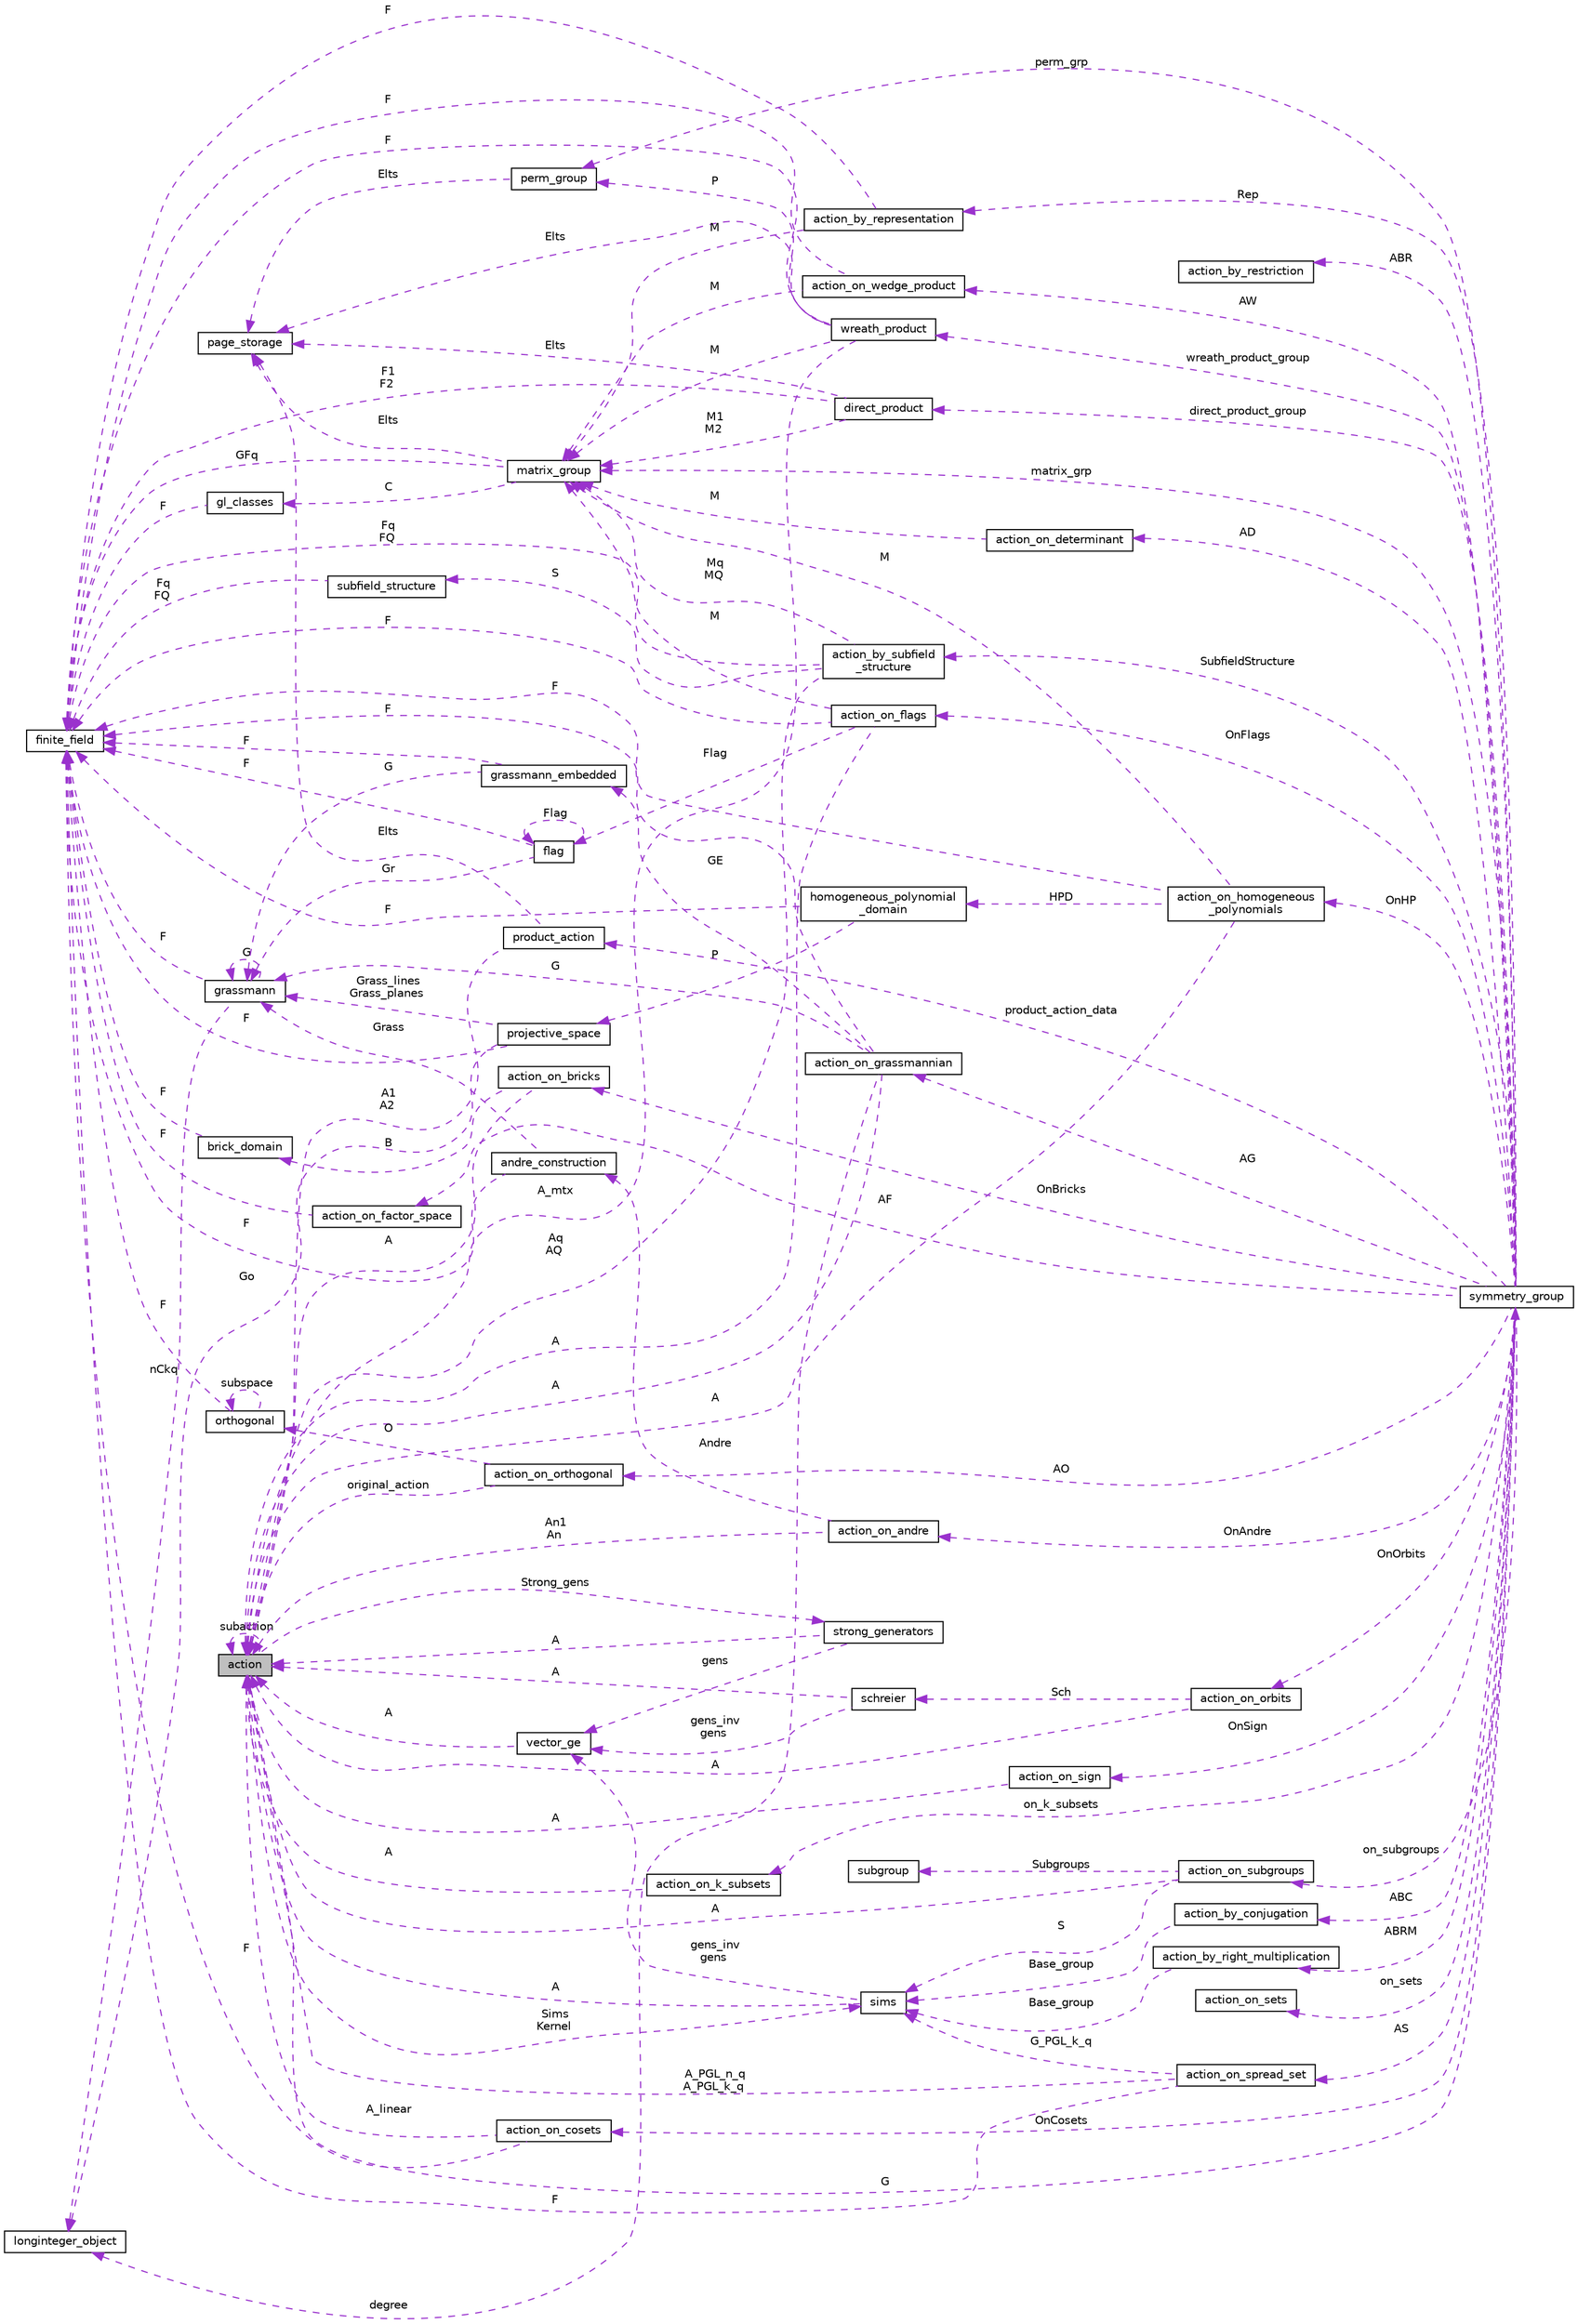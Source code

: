 digraph "action"
{
  edge [fontname="Helvetica",fontsize="10",labelfontname="Helvetica",labelfontsize="10"];
  node [fontname="Helvetica",fontsize="10",shape=record];
  rankdir="LR";
  Node1 [label="action",height=0.2,width=0.4,color="black", fillcolor="grey75", style="filled", fontcolor="black"];
  Node2 -> Node1 [dir="back",color="darkorchid3",fontsize="10",style="dashed",label=" G" ,fontname="Helvetica"];
  Node2 [label="symmetry_group",height=0.2,width=0.4,color="black", fillcolor="white", style="filled",URL="$dd/d3b/unionsymmetry__group.html"];
  Node3 -> Node2 [dir="back",color="darkorchid3",fontsize="10",style="dashed",label=" product_action_data" ,fontname="Helvetica"];
  Node3 [label="product_action",height=0.2,width=0.4,color="black", fillcolor="white", style="filled",URL="$d8/d74/classproduct__action.html"];
  Node4 -> Node3 [dir="back",color="darkorchid3",fontsize="10",style="dashed",label=" Elts" ,fontname="Helvetica"];
  Node4 [label="page_storage",height=0.2,width=0.4,color="black", fillcolor="white", style="filled",URL="$dc/d72/classpage__storage.html"];
  Node1 -> Node3 [dir="back",color="darkorchid3",fontsize="10",style="dashed",label=" A1\nA2" ,fontname="Helvetica"];
  Node5 -> Node2 [dir="back",color="darkorchid3",fontsize="10",style="dashed",label=" ABR" ,fontname="Helvetica"];
  Node5 [label="action_by_restriction",height=0.2,width=0.4,color="black", fillcolor="white", style="filled",URL="$d1/d7e/classaction__by__restriction.html"];
  Node6 -> Node2 [dir="back",color="darkorchid3",fontsize="10",style="dashed",label=" OnFlags" ,fontname="Helvetica"];
  Node6 [label="action_on_flags",height=0.2,width=0.4,color="black", fillcolor="white", style="filled",URL="$dd/dc4/classaction__on__flags.html"];
  Node1 -> Node6 [dir="back",color="darkorchid3",fontsize="10",style="dashed",label=" A" ,fontname="Helvetica"];
  Node7 -> Node6 [dir="back",color="darkorchid3",fontsize="10",style="dashed",label=" M" ,fontname="Helvetica"];
  Node7 [label="matrix_group",height=0.2,width=0.4,color="black", fillcolor="white", style="filled",URL="$d3/ded/classmatrix__group.html"];
  Node4 -> Node7 [dir="back",color="darkorchid3",fontsize="10",style="dashed",label=" Elts" ,fontname="Helvetica"];
  Node8 -> Node7 [dir="back",color="darkorchid3",fontsize="10",style="dashed",label=" C" ,fontname="Helvetica"];
  Node8 [label="gl_classes",height=0.2,width=0.4,color="black", fillcolor="white", style="filled",URL="$d6/dab/classgl__classes.html"];
  Node9 -> Node8 [dir="back",color="darkorchid3",fontsize="10",style="dashed",label=" F" ,fontname="Helvetica"];
  Node9 [label="finite_field",height=0.2,width=0.4,color="black", fillcolor="white", style="filled",URL="$df/d5a/classfinite__field.html"];
  Node9 -> Node7 [dir="back",color="darkorchid3",fontsize="10",style="dashed",label=" GFq" ,fontname="Helvetica"];
  Node10 -> Node6 [dir="back",color="darkorchid3",fontsize="10",style="dashed",label=" Flag" ,fontname="Helvetica"];
  Node10 [label="flag",height=0.2,width=0.4,color="black", fillcolor="white", style="filled",URL="$d8/d06/classflag.html"];
  Node10 -> Node10 [dir="back",color="darkorchid3",fontsize="10",style="dashed",label=" Flag" ,fontname="Helvetica"];
  Node11 -> Node10 [dir="back",color="darkorchid3",fontsize="10",style="dashed",label=" Gr" ,fontname="Helvetica"];
  Node11 [label="grassmann",height=0.2,width=0.4,color="black", fillcolor="white", style="filled",URL="$df/d02/classgrassmann.html"];
  Node12 -> Node11 [dir="back",color="darkorchid3",fontsize="10",style="dashed",label=" nCkq" ,fontname="Helvetica"];
  Node12 [label="longinteger_object",height=0.2,width=0.4,color="black", fillcolor="white", style="filled",URL="$dd/d7e/classlonginteger__object.html"];
  Node11 -> Node11 [dir="back",color="darkorchid3",fontsize="10",style="dashed",label=" G" ,fontname="Helvetica"];
  Node9 -> Node11 [dir="back",color="darkorchid3",fontsize="10",style="dashed",label=" F" ,fontname="Helvetica"];
  Node9 -> Node10 [dir="back",color="darkorchid3",fontsize="10",style="dashed",label=" F" ,fontname="Helvetica"];
  Node9 -> Node6 [dir="back",color="darkorchid3",fontsize="10",style="dashed",label=" F" ,fontname="Helvetica"];
  Node13 -> Node2 [dir="back",color="darkorchid3",fontsize="10",style="dashed",label=" AW" ,fontname="Helvetica"];
  Node13 [label="action_on_wedge_product",height=0.2,width=0.4,color="black", fillcolor="white", style="filled",URL="$d0/deb/classaction__on__wedge__product.html"];
  Node7 -> Node13 [dir="back",color="darkorchid3",fontsize="10",style="dashed",label=" M" ,fontname="Helvetica"];
  Node9 -> Node13 [dir="back",color="darkorchid3",fontsize="10",style="dashed",label=" F" ,fontname="Helvetica"];
  Node14 -> Node2 [dir="back",color="darkorchid3",fontsize="10",style="dashed",label=" AF" ,fontname="Helvetica"];
  Node14 [label="action_on_factor_space",height=0.2,width=0.4,color="black", fillcolor="white", style="filled",URL="$d5/d25/classaction__on__factor__space.html"];
  Node9 -> Node14 [dir="back",color="darkorchid3",fontsize="10",style="dashed",label=" F" ,fontname="Helvetica"];
  Node15 -> Node2 [dir="back",color="darkorchid3",fontsize="10",style="dashed",label=" OnCosets" ,fontname="Helvetica"];
  Node15 [label="action_on_cosets",height=0.2,width=0.4,color="black", fillcolor="white", style="filled",URL="$d3/d72/classaction__on__cosets.html"];
  Node1 -> Node15 [dir="back",color="darkorchid3",fontsize="10",style="dashed",label=" A_linear" ,fontname="Helvetica"];
  Node9 -> Node15 [dir="back",color="darkorchid3",fontsize="10",style="dashed",label=" F" ,fontname="Helvetica"];
  Node16 -> Node2 [dir="back",color="darkorchid3",fontsize="10",style="dashed",label=" AO" ,fontname="Helvetica"];
  Node16 [label="action_on_orthogonal",height=0.2,width=0.4,color="black", fillcolor="white", style="filled",URL="$dc/d87/classaction__on__orthogonal.html"];
  Node1 -> Node16 [dir="back",color="darkorchid3",fontsize="10",style="dashed",label=" original_action" ,fontname="Helvetica"];
  Node17 -> Node16 [dir="back",color="darkorchid3",fontsize="10",style="dashed",label=" O" ,fontname="Helvetica"];
  Node17 [label="orthogonal",height=0.2,width=0.4,color="black", fillcolor="white", style="filled",URL="$d7/daa/classorthogonal.html"];
  Node17 -> Node17 [dir="back",color="darkorchid3",fontsize="10",style="dashed",label=" subspace" ,fontname="Helvetica"];
  Node9 -> Node17 [dir="back",color="darkorchid3",fontsize="10",style="dashed",label=" F" ,fontname="Helvetica"];
  Node18 -> Node2 [dir="back",color="darkorchid3",fontsize="10",style="dashed",label=" AG" ,fontname="Helvetica"];
  Node18 [label="action_on_grassmannian",height=0.2,width=0.4,color="black", fillcolor="white", style="filled",URL="$d9/ddf/classaction__on__grassmannian.html"];
  Node12 -> Node18 [dir="back",color="darkorchid3",fontsize="10",style="dashed",label=" degree" ,fontname="Helvetica"];
  Node19 -> Node18 [dir="back",color="darkorchid3",fontsize="10",style="dashed",label=" GE" ,fontname="Helvetica"];
  Node19 [label="grassmann_embedded",height=0.2,width=0.4,color="black", fillcolor="white", style="filled",URL="$d4/dda/classgrassmann__embedded.html"];
  Node11 -> Node19 [dir="back",color="darkorchid3",fontsize="10",style="dashed",label=" G" ,fontname="Helvetica"];
  Node9 -> Node19 [dir="back",color="darkorchid3",fontsize="10",style="dashed",label=" F" ,fontname="Helvetica"];
  Node1 -> Node18 [dir="back",color="darkorchid3",fontsize="10",style="dashed",label=" A" ,fontname="Helvetica"];
  Node11 -> Node18 [dir="back",color="darkorchid3",fontsize="10",style="dashed",label=" G" ,fontname="Helvetica"];
  Node9 -> Node18 [dir="back",color="darkorchid3",fontsize="10",style="dashed",label=" F" ,fontname="Helvetica"];
  Node20 -> Node2 [dir="back",color="darkorchid3",fontsize="10",style="dashed",label=" OnHP" ,fontname="Helvetica"];
  Node20 [label="action_on_homogeneous\l_polynomials",height=0.2,width=0.4,color="black", fillcolor="white", style="filled",URL="$d5/dd4/classaction__on__homogeneous__polynomials.html"];
  Node1 -> Node20 [dir="back",color="darkorchid3",fontsize="10",style="dashed",label=" A" ,fontname="Helvetica"];
  Node7 -> Node20 [dir="back",color="darkorchid3",fontsize="10",style="dashed",label=" M" ,fontname="Helvetica"];
  Node9 -> Node20 [dir="back",color="darkorchid3",fontsize="10",style="dashed",label=" F" ,fontname="Helvetica"];
  Node21 -> Node20 [dir="back",color="darkorchid3",fontsize="10",style="dashed",label=" HPD" ,fontname="Helvetica"];
  Node21 [label="homogeneous_polynomial\l_domain",height=0.2,width=0.4,color="black", fillcolor="white", style="filled",URL="$d2/da7/classhomogeneous__polynomial__domain.html"];
  Node22 -> Node21 [dir="back",color="darkorchid3",fontsize="10",style="dashed",label=" P" ,fontname="Helvetica"];
  Node22 [label="projective_space",height=0.2,width=0.4,color="black", fillcolor="white", style="filled",URL="$d2/d17/classprojective__space.html"];
  Node12 -> Node22 [dir="back",color="darkorchid3",fontsize="10",style="dashed",label=" Go" ,fontname="Helvetica"];
  Node9 -> Node22 [dir="back",color="darkorchid3",fontsize="10",style="dashed",label=" F" ,fontname="Helvetica"];
  Node11 -> Node22 [dir="back",color="darkorchid3",fontsize="10",style="dashed",label=" Grass_lines\nGrass_planes" ,fontname="Helvetica"];
  Node9 -> Node21 [dir="back",color="darkorchid3",fontsize="10",style="dashed",label=" F" ,fontname="Helvetica"];
  Node23 -> Node2 [dir="back",color="darkorchid3",fontsize="10",style="dashed",label=" OnOrbits" ,fontname="Helvetica"];
  Node23 [label="action_on_orbits",height=0.2,width=0.4,color="black", fillcolor="white", style="filled",URL="$da/d89/classaction__on__orbits.html"];
  Node1 -> Node23 [dir="back",color="darkorchid3",fontsize="10",style="dashed",label=" A" ,fontname="Helvetica"];
  Node24 -> Node23 [dir="back",color="darkorchid3",fontsize="10",style="dashed",label=" Sch" ,fontname="Helvetica"];
  Node24 [label="schreier",height=0.2,width=0.4,color="black", fillcolor="white", style="filled",URL="$d3/dd6/classschreier.html"];
  Node1 -> Node24 [dir="back",color="darkorchid3",fontsize="10",style="dashed",label=" A" ,fontname="Helvetica"];
  Node25 -> Node24 [dir="back",color="darkorchid3",fontsize="10",style="dashed",label=" gens_inv\ngens" ,fontname="Helvetica"];
  Node25 [label="vector_ge",height=0.2,width=0.4,color="black", fillcolor="white", style="filled",URL="$d4/d6e/classvector__ge.html"];
  Node1 -> Node25 [dir="back",color="darkorchid3",fontsize="10",style="dashed",label=" A" ,fontname="Helvetica"];
  Node26 -> Node2 [dir="back",color="darkorchid3",fontsize="10",style="dashed",label=" AD" ,fontname="Helvetica"];
  Node26 [label="action_on_determinant",height=0.2,width=0.4,color="black", fillcolor="white", style="filled",URL="$d4/d32/classaction__on__determinant.html"];
  Node7 -> Node26 [dir="back",color="darkorchid3",fontsize="10",style="dashed",label=" M" ,fontname="Helvetica"];
  Node27 -> Node2 [dir="back",color="darkorchid3",fontsize="10",style="dashed",label=" on_k_subsets" ,fontname="Helvetica"];
  Node27 [label="action_on_k_subsets",height=0.2,width=0.4,color="black", fillcolor="white", style="filled",URL="$d3/d04/classaction__on__k__subsets.html"];
  Node1 -> Node27 [dir="back",color="darkorchid3",fontsize="10",style="dashed",label=" A" ,fontname="Helvetica"];
  Node28 -> Node2 [dir="back",color="darkorchid3",fontsize="10",style="dashed",label=" wreath_product_group" ,fontname="Helvetica"];
  Node28 [label="wreath_product",height=0.2,width=0.4,color="black", fillcolor="white", style="filled",URL="$d8/dfa/classwreath__product.html"];
  Node4 -> Node28 [dir="back",color="darkorchid3",fontsize="10",style="dashed",label=" Elts" ,fontname="Helvetica"];
  Node1 -> Node28 [dir="back",color="darkorchid3",fontsize="10",style="dashed",label=" A_mtx" ,fontname="Helvetica"];
  Node7 -> Node28 [dir="back",color="darkorchid3",fontsize="10",style="dashed",label=" M" ,fontname="Helvetica"];
  Node29 -> Node28 [dir="back",color="darkorchid3",fontsize="10",style="dashed",label=" P" ,fontname="Helvetica"];
  Node29 [label="perm_group",height=0.2,width=0.4,color="black", fillcolor="white", style="filled",URL="$df/d0a/classperm__group.html"];
  Node4 -> Node29 [dir="back",color="darkorchid3",fontsize="10",style="dashed",label=" Elts" ,fontname="Helvetica"];
  Node9 -> Node28 [dir="back",color="darkorchid3",fontsize="10",style="dashed",label=" F" ,fontname="Helvetica"];
  Node30 -> Node2 [dir="back",color="darkorchid3",fontsize="10",style="dashed",label=" on_subgroups" ,fontname="Helvetica"];
  Node30 [label="action_on_subgroups",height=0.2,width=0.4,color="black", fillcolor="white", style="filled",URL="$d6/da4/classaction__on__subgroups.html"];
  Node31 -> Node30 [dir="back",color="darkorchid3",fontsize="10",style="dashed",label=" Subgroups" ,fontname="Helvetica"];
  Node31 [label="subgroup",height=0.2,width=0.4,color="black", fillcolor="white", style="filled",URL="$d0/d0a/classsubgroup.html"];
  Node1 -> Node30 [dir="back",color="darkorchid3",fontsize="10",style="dashed",label=" A" ,fontname="Helvetica"];
  Node32 -> Node30 [dir="back",color="darkorchid3",fontsize="10",style="dashed",label=" S" ,fontname="Helvetica"];
  Node32 [label="sims",height=0.2,width=0.4,color="black", fillcolor="white", style="filled",URL="$d9/df3/classsims.html"];
  Node1 -> Node32 [dir="back",color="darkorchid3",fontsize="10",style="dashed",label=" A" ,fontname="Helvetica"];
  Node25 -> Node32 [dir="back",color="darkorchid3",fontsize="10",style="dashed",label=" gens_inv\ngens" ,fontname="Helvetica"];
  Node7 -> Node2 [dir="back",color="darkorchid3",fontsize="10",style="dashed",label=" matrix_grp" ,fontname="Helvetica"];
  Node33 -> Node2 [dir="back",color="darkorchid3",fontsize="10",style="dashed",label=" ABRM" ,fontname="Helvetica"];
  Node33 [label="action_by_right_multiplication",height=0.2,width=0.4,color="black", fillcolor="white", style="filled",URL="$d5/daa/classaction__by__right__multiplication.html"];
  Node32 -> Node33 [dir="back",color="darkorchid3",fontsize="10",style="dashed",label=" Base_group" ,fontname="Helvetica"];
  Node34 -> Node2 [dir="back",color="darkorchid3",fontsize="10",style="dashed",label=" direct_product_group" ,fontname="Helvetica"];
  Node34 [label="direct_product",height=0.2,width=0.4,color="black", fillcolor="white", style="filled",URL="$dc/daf/classdirect__product.html"];
  Node4 -> Node34 [dir="back",color="darkorchid3",fontsize="10",style="dashed",label=" Elts" ,fontname="Helvetica"];
  Node7 -> Node34 [dir="back",color="darkorchid3",fontsize="10",style="dashed",label=" M1\nM2" ,fontname="Helvetica"];
  Node9 -> Node34 [dir="back",color="darkorchid3",fontsize="10",style="dashed",label=" F1\nF2" ,fontname="Helvetica"];
  Node35 -> Node2 [dir="back",color="darkorchid3",fontsize="10",style="dashed",label=" OnBricks" ,fontname="Helvetica"];
  Node35 [label="action_on_bricks",height=0.2,width=0.4,color="black", fillcolor="white", style="filled",URL="$de/d56/classaction__on__bricks.html"];
  Node1 -> Node35 [dir="back",color="darkorchid3",fontsize="10",style="dashed",label=" A" ,fontname="Helvetica"];
  Node36 -> Node35 [dir="back",color="darkorchid3",fontsize="10",style="dashed",label=" B" ,fontname="Helvetica"];
  Node36 [label="brick_domain",height=0.2,width=0.4,color="black", fillcolor="white", style="filled",URL="$da/daf/classbrick__domain.html"];
  Node9 -> Node36 [dir="back",color="darkorchid3",fontsize="10",style="dashed",label=" F" ,fontname="Helvetica"];
  Node37 -> Node2 [dir="back",color="darkorchid3",fontsize="10",style="dashed",label=" ABC" ,fontname="Helvetica"];
  Node37 [label="action_by_conjugation",height=0.2,width=0.4,color="black", fillcolor="white", style="filled",URL="$d3/dda/classaction__by__conjugation.html"];
  Node32 -> Node37 [dir="back",color="darkorchid3",fontsize="10",style="dashed",label=" Base_group" ,fontname="Helvetica"];
  Node38 -> Node2 [dir="back",color="darkorchid3",fontsize="10",style="dashed",label=" OnSign" ,fontname="Helvetica"];
  Node38 [label="action_on_sign",height=0.2,width=0.4,color="black", fillcolor="white", style="filled",URL="$da/d06/classaction__on__sign.html"];
  Node1 -> Node38 [dir="back",color="darkorchid3",fontsize="10",style="dashed",label=" A" ,fontname="Helvetica"];
  Node39 -> Node2 [dir="back",color="darkorchid3",fontsize="10",style="dashed",label=" SubfieldStructure" ,fontname="Helvetica"];
  Node39 [label="action_by_subfield\l_structure",height=0.2,width=0.4,color="black", fillcolor="white", style="filled",URL="$dd/d67/classaction__by__subfield__structure.html"];
  Node1 -> Node39 [dir="back",color="darkorchid3",fontsize="10",style="dashed",label=" Aq\nAQ" ,fontname="Helvetica"];
  Node40 -> Node39 [dir="back",color="darkorchid3",fontsize="10",style="dashed",label=" S" ,fontname="Helvetica"];
  Node40 [label="subfield_structure",height=0.2,width=0.4,color="black", fillcolor="white", style="filled",URL="$d4/d43/classsubfield__structure.html"];
  Node9 -> Node40 [dir="back",color="darkorchid3",fontsize="10",style="dashed",label=" Fq\nFQ" ,fontname="Helvetica"];
  Node7 -> Node39 [dir="back",color="darkorchid3",fontsize="10",style="dashed",label=" Mq\nMQ" ,fontname="Helvetica"];
  Node9 -> Node39 [dir="back",color="darkorchid3",fontsize="10",style="dashed",label=" Fq\nFQ" ,fontname="Helvetica"];
  Node41 -> Node2 [dir="back",color="darkorchid3",fontsize="10",style="dashed",label=" on_sets" ,fontname="Helvetica"];
  Node41 [label="action_on_sets",height=0.2,width=0.4,color="black", fillcolor="white", style="filled",URL="$da/d37/classaction__on__sets.html"];
  Node29 -> Node2 [dir="back",color="darkorchid3",fontsize="10",style="dashed",label=" perm_grp" ,fontname="Helvetica"];
  Node42 -> Node2 [dir="back",color="darkorchid3",fontsize="10",style="dashed",label=" Rep" ,fontname="Helvetica"];
  Node42 [label="action_by_representation",height=0.2,width=0.4,color="black", fillcolor="white", style="filled",URL="$d1/d9d/classaction__by__representation.html"];
  Node7 -> Node42 [dir="back",color="darkorchid3",fontsize="10",style="dashed",label=" M" ,fontname="Helvetica"];
  Node9 -> Node42 [dir="back",color="darkorchid3",fontsize="10",style="dashed",label=" F" ,fontname="Helvetica"];
  Node43 -> Node2 [dir="back",color="darkorchid3",fontsize="10",style="dashed",label=" AS" ,fontname="Helvetica"];
  Node43 [label="action_on_spread_set",height=0.2,width=0.4,color="black", fillcolor="white", style="filled",URL="$d2/d7a/classaction__on__spread__set.html"];
  Node1 -> Node43 [dir="back",color="darkorchid3",fontsize="10",style="dashed",label=" A_PGL_n_q\nA_PGL_k_q" ,fontname="Helvetica"];
  Node32 -> Node43 [dir="back",color="darkorchid3",fontsize="10",style="dashed",label=" G_PGL_k_q" ,fontname="Helvetica"];
  Node9 -> Node43 [dir="back",color="darkorchid3",fontsize="10",style="dashed",label=" F" ,fontname="Helvetica"];
  Node44 -> Node2 [dir="back",color="darkorchid3",fontsize="10",style="dashed",label=" OnAndre" ,fontname="Helvetica"];
  Node44 [label="action_on_andre",height=0.2,width=0.4,color="black", fillcolor="white", style="filled",URL="$da/d32/classaction__on__andre.html"];
  Node1 -> Node44 [dir="back",color="darkorchid3",fontsize="10",style="dashed",label=" An1\nAn" ,fontname="Helvetica"];
  Node45 -> Node44 [dir="back",color="darkorchid3",fontsize="10",style="dashed",label=" Andre" ,fontname="Helvetica"];
  Node45 [label="andre_construction",height=0.2,width=0.4,color="black", fillcolor="white", style="filled",URL="$d2/d32/classandre__construction.html"];
  Node9 -> Node45 [dir="back",color="darkorchid3",fontsize="10",style="dashed",label=" F" ,fontname="Helvetica"];
  Node11 -> Node45 [dir="back",color="darkorchid3",fontsize="10",style="dashed",label=" Grass" ,fontname="Helvetica"];
  Node1 -> Node1 [dir="back",color="darkorchid3",fontsize="10",style="dashed",label=" subaction" ,fontname="Helvetica"];
  Node46 -> Node1 [dir="back",color="darkorchid3",fontsize="10",style="dashed",label=" Strong_gens" ,fontname="Helvetica"];
  Node46 [label="strong_generators",height=0.2,width=0.4,color="black", fillcolor="white", style="filled",URL="$dc/d09/classstrong__generators.html"];
  Node1 -> Node46 [dir="back",color="darkorchid3",fontsize="10",style="dashed",label=" A" ,fontname="Helvetica"];
  Node25 -> Node46 [dir="back",color="darkorchid3",fontsize="10",style="dashed",label=" gens" ,fontname="Helvetica"];
  Node32 -> Node1 [dir="back",color="darkorchid3",fontsize="10",style="dashed",label=" Sims\nKernel" ,fontname="Helvetica"];
}
